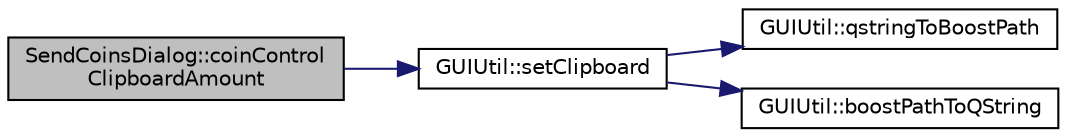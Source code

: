 digraph "SendCoinsDialog::coinControlClipboardAmount"
{
  edge [fontname="Helvetica",fontsize="10",labelfontname="Helvetica",labelfontsize="10"];
  node [fontname="Helvetica",fontsize="10",shape=record];
  rankdir="LR";
  Node369 [label="SendCoinsDialog::coinControl\lClipboardAmount",height=0.2,width=0.4,color="black", fillcolor="grey75", style="filled", fontcolor="black"];
  Node369 -> Node370 [color="midnightblue",fontsize="10",style="solid",fontname="Helvetica"];
  Node370 [label="GUIUtil::setClipboard",height=0.2,width=0.4,color="black", fillcolor="white", style="filled",URL="$d1/d87/namespace_g_u_i_util.html#aef655b19f129179ca32f11a4d0da1a07"];
  Node370 -> Node371 [color="midnightblue",fontsize="10",style="solid",fontname="Helvetica"];
  Node371 [label="GUIUtil::qstringToBoostPath",height=0.2,width=0.4,color="black", fillcolor="white", style="filled",URL="$d1/d87/namespace_g_u_i_util.html#a23e76d4663b416f0d59f0a8fe89b018c"];
  Node370 -> Node372 [color="midnightblue",fontsize="10",style="solid",fontname="Helvetica"];
  Node372 [label="GUIUtil::boostPathToQString",height=0.2,width=0.4,color="black", fillcolor="white", style="filled",URL="$d1/d87/namespace_g_u_i_util.html#a8bbd2bea6cbc55658e8496603d1fd564"];
}
